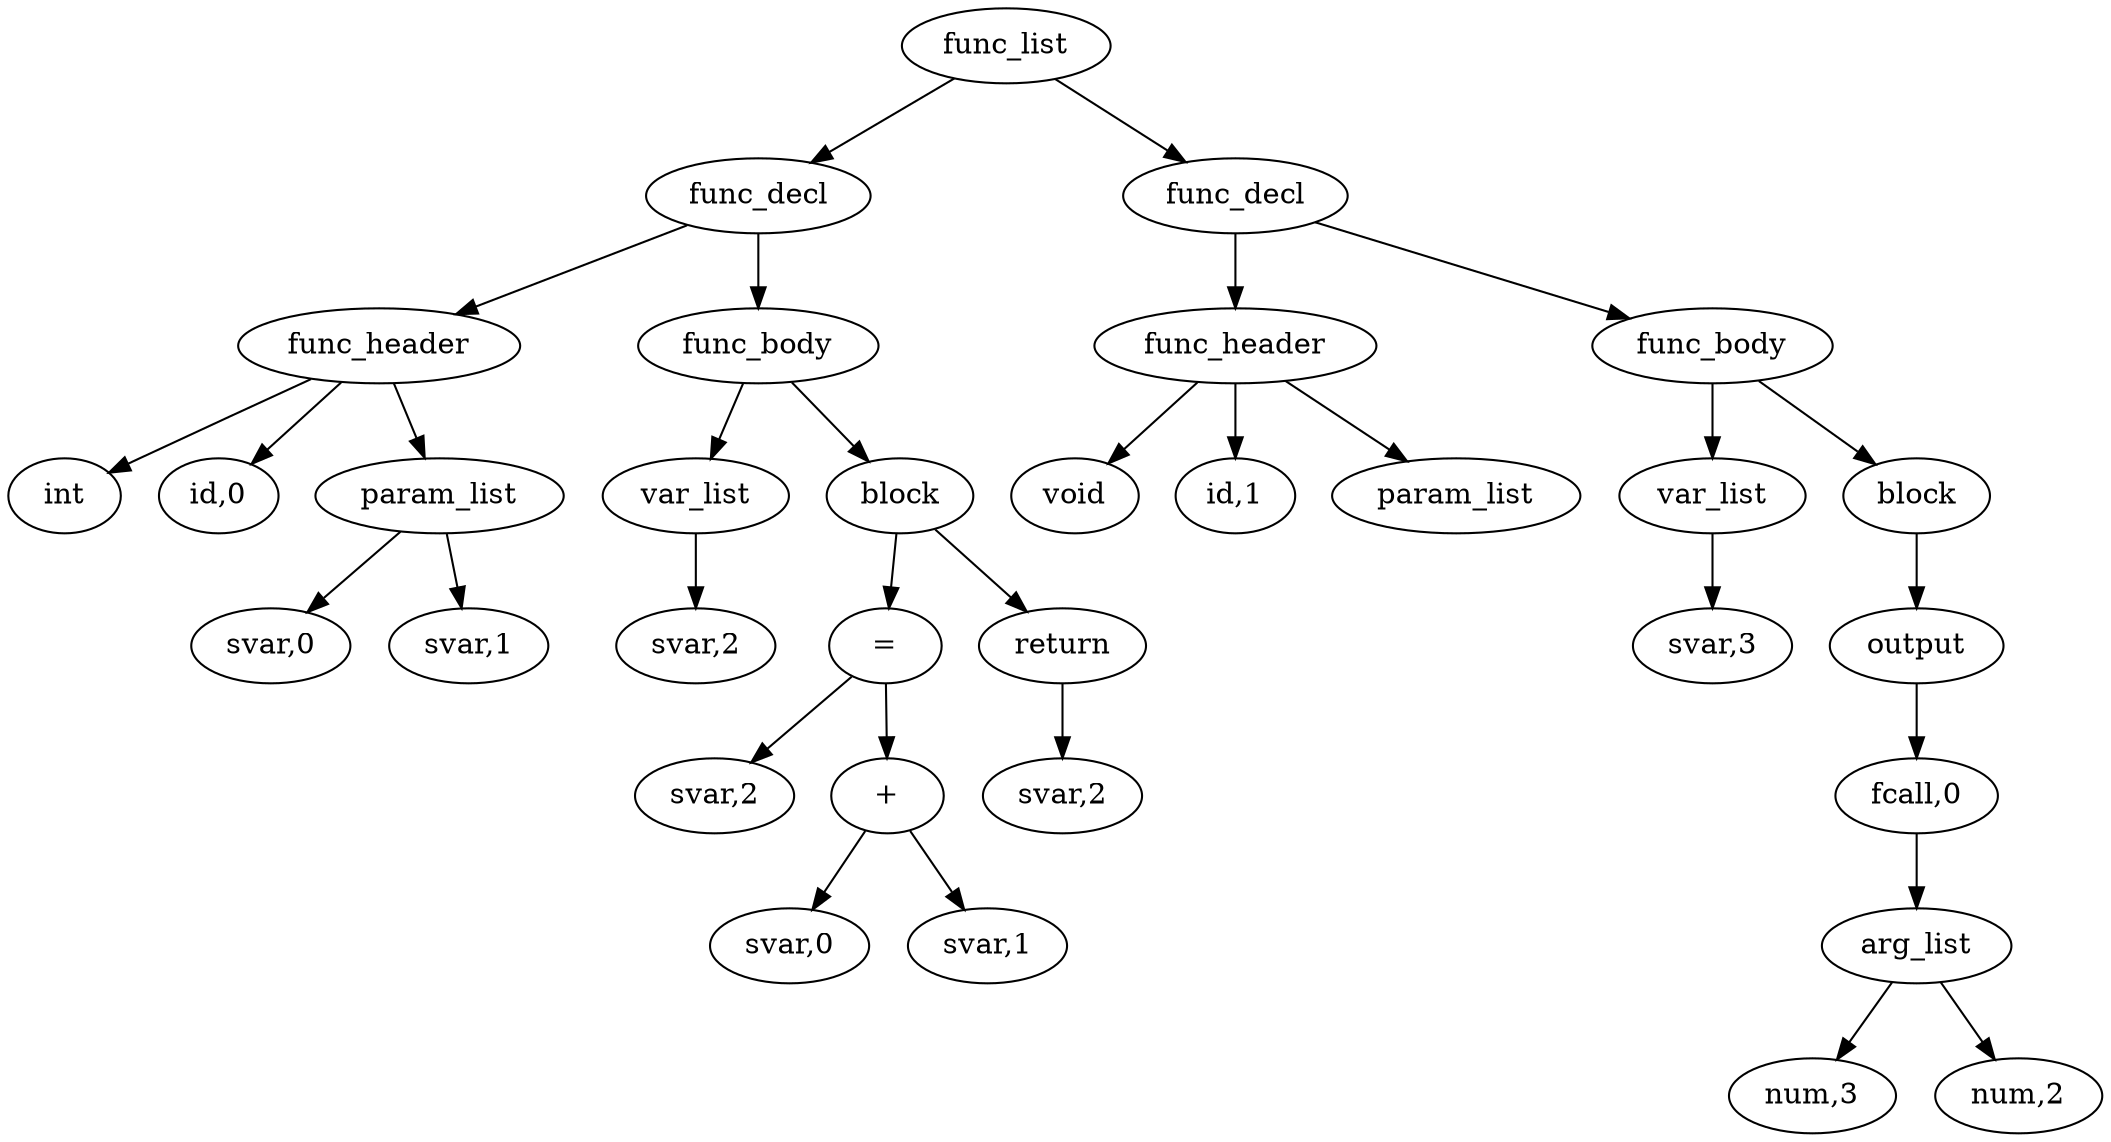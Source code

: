 digraph {
graph [ordering="out"];
node0[label="func_list"];
node1[label="func_decl"];
node2[label="func_header"];
node3[label="int"];
node2 -> node3;
node4[label="id,0"];
node2 -> node4;
node5[label="param_list"];
node6[label="svar,0"];
node5 -> node6;
node7[label="svar,1"];
node5 -> node7;
node2 -> node5;
node1 -> node2;
node8[label="func_body"];
node9[label="var_list"];
node10[label="svar,2"];
node9 -> node10;
node8 -> node9;
node11[label="block"];
node12[label="="];
node13[label="svar,2"];
node12 -> node13;
node14[label="+"];
node15[label="svar,0"];
node14 -> node15;
node16[label="svar,1"];
node14 -> node16;
node12 -> node14;
node11 -> node12;
node17[label="return"];
node18[label="svar,2"];
node17 -> node18;
node11 -> node17;
node8 -> node11;
node1 -> node8;
node0 -> node1;
node19[label="func_decl"];
node20[label="func_header"];
node21[label="void"];
node20 -> node21;
node22[label="id,1"];
node20 -> node22;
node23[label="param_list"];
node20 -> node23;
node19 -> node20;
node24[label="func_body"];
node25[label="var_list"];
node26[label="svar,3"];
node25 -> node26;
node24 -> node25;
node27[label="block"];
node28[label="output"];
node29[label="fcall,0"];
node30[label="arg_list"];
node31[label="num,3"];
node30 -> node31;
node32[label="num,2"];
node30 -> node32;
node29 -> node30;
node28 -> node29;
node27 -> node28;
node24 -> node27;
node19 -> node24;
node0 -> node19;
}
